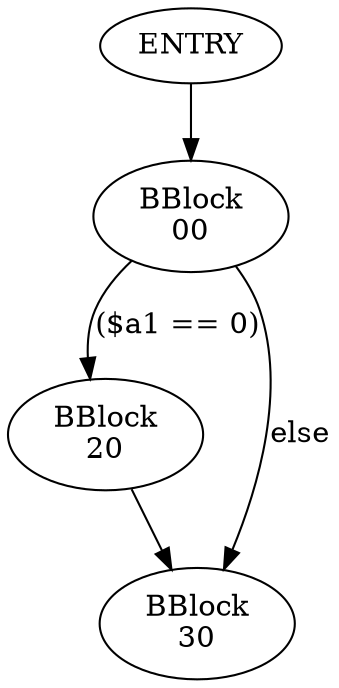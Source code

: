 digraph G {
"ENTRY" -> "00"
"00" [label="BBlock\n00"]
"20" [label="BBlock\n20"]
"30" [label="BBlock\n30"]
"00" -> "20" [label="($a1 == 0)"]
"00" -> "30" [label="else"]
"20" -> "30"
}
